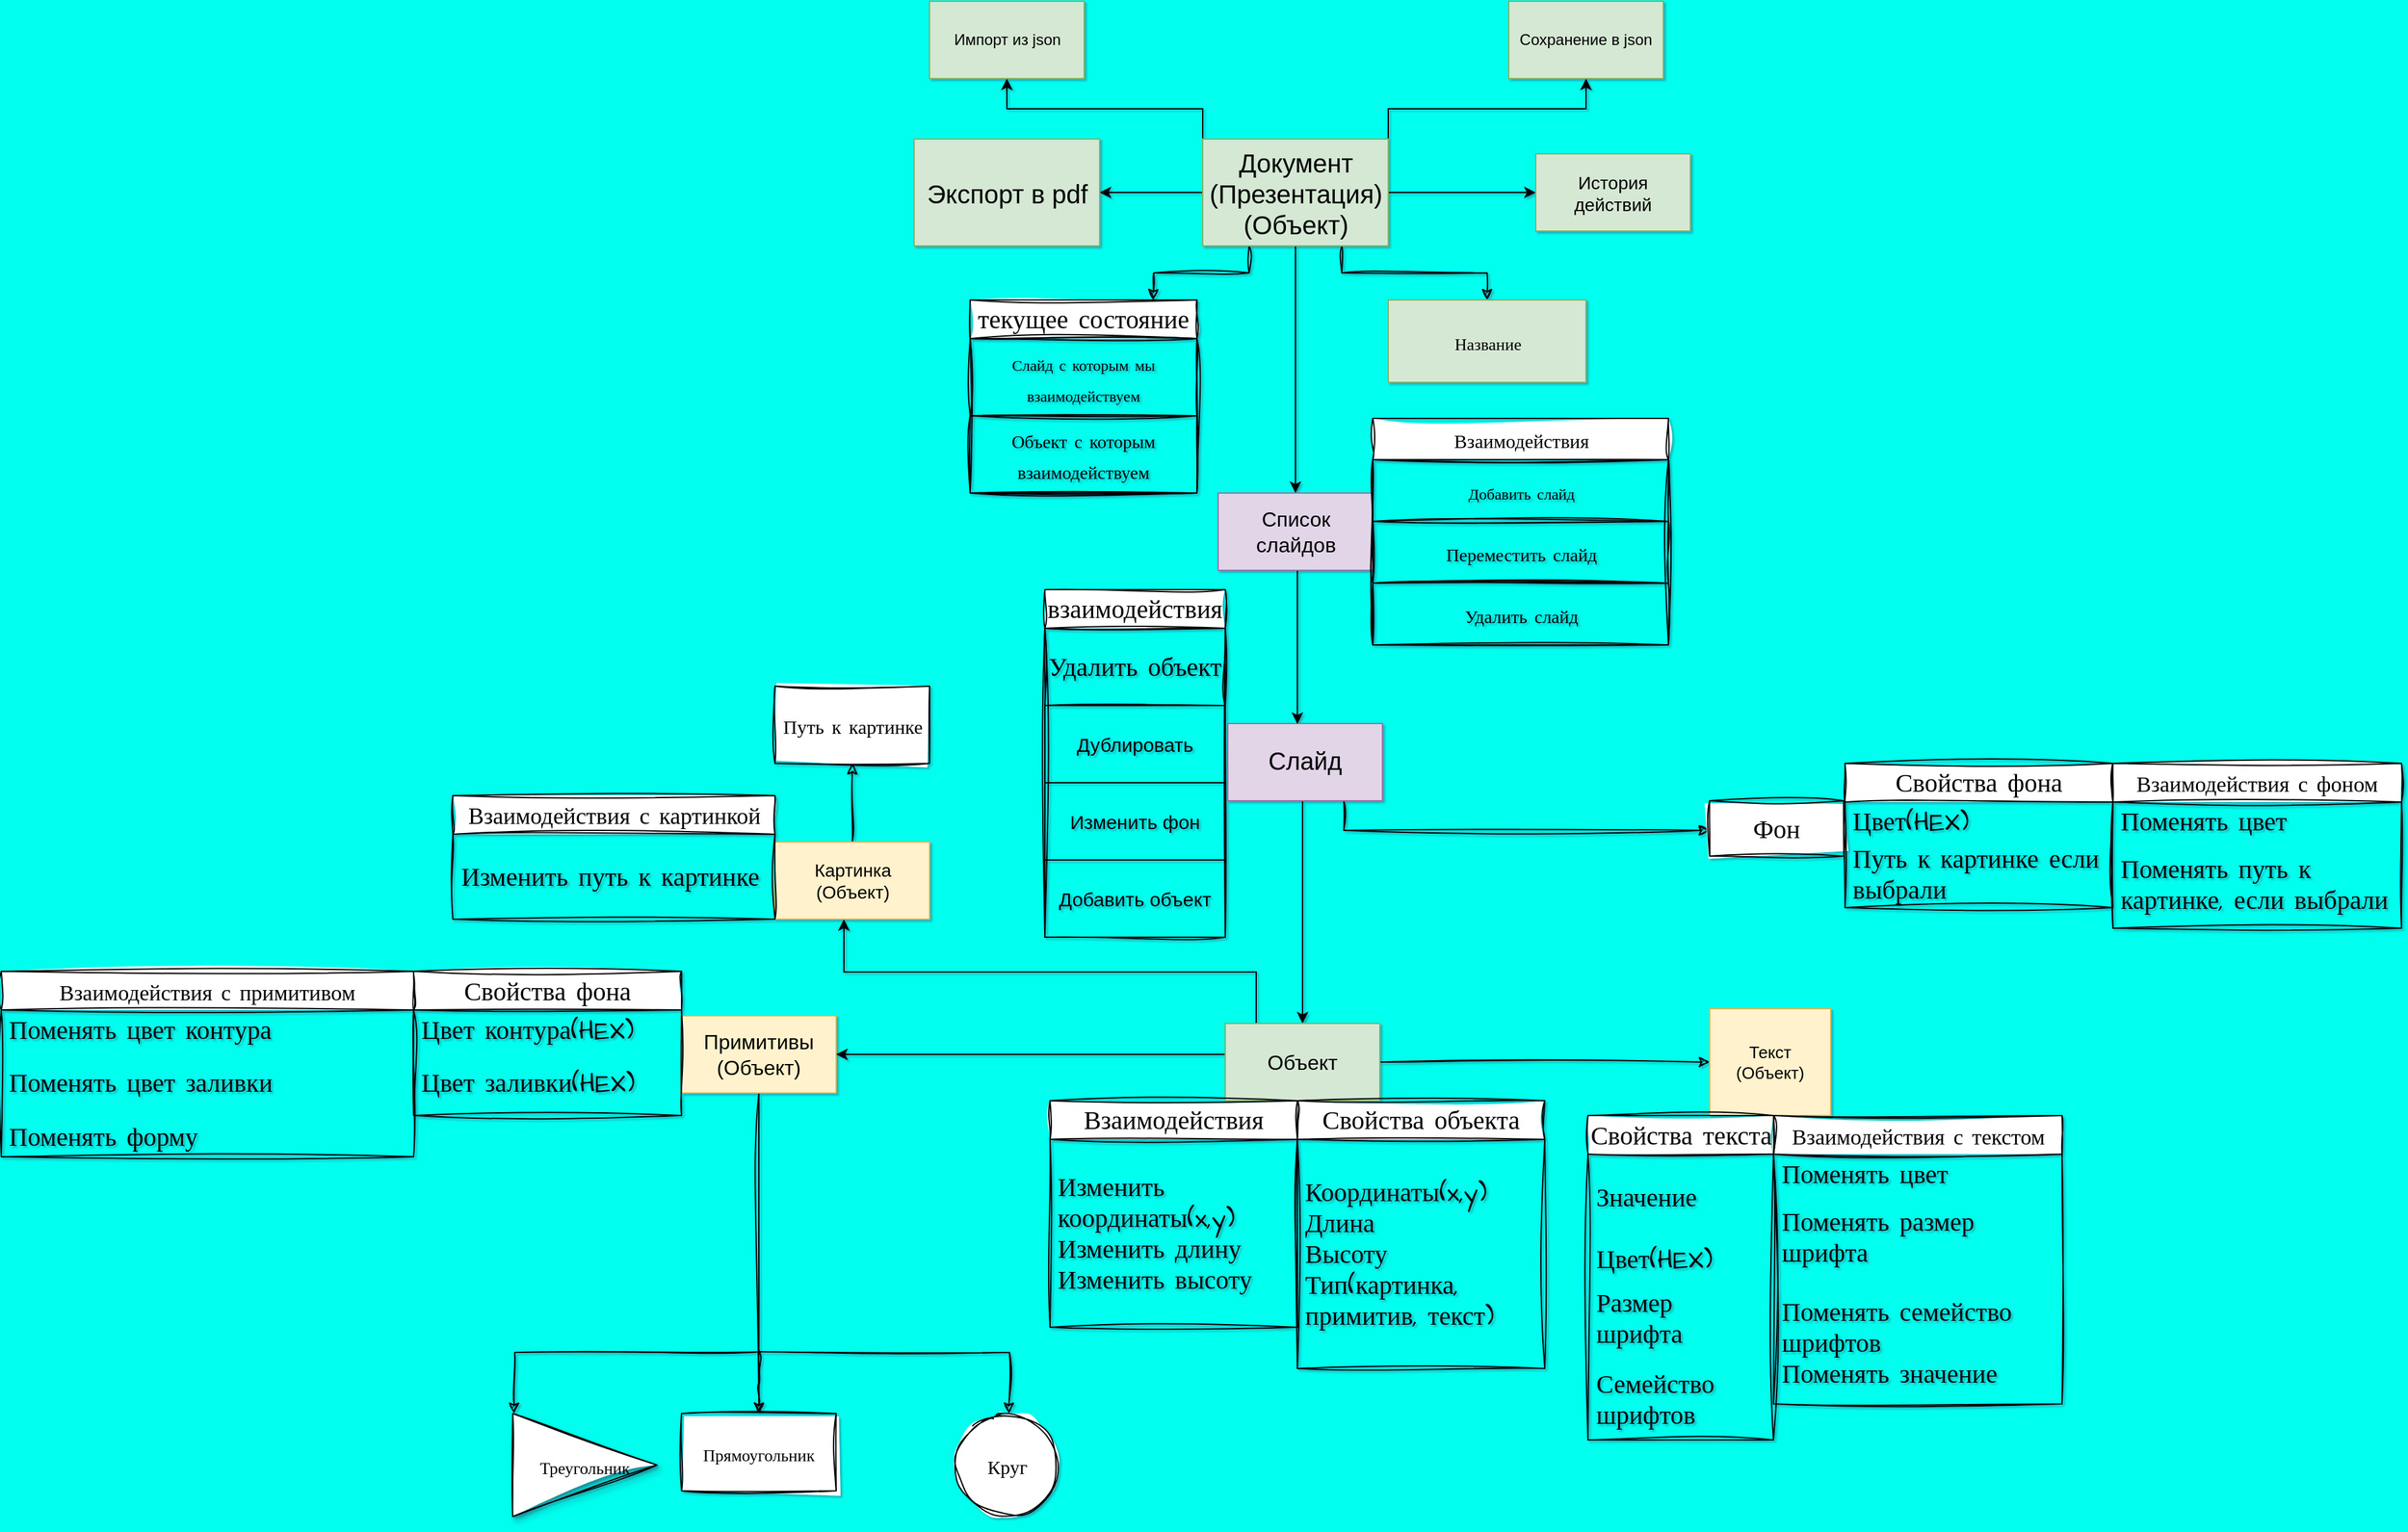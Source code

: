 <mxfile version="21.8.0" type="github">
  <diagram name="Страница — 1" id="iNld8wYBHNFczWK-KUSU">
    <mxGraphModel dx="3375" dy="1921" grid="1" gridSize="16" guides="1" tooltips="1" connect="1" arrows="1" fold="1" page="1" pageScale="1" pageWidth="1169" pageHeight="827" background="#00ffee" math="0" shadow="1">
      <root>
        <mxCell id="0" />
        <mxCell id="1" parent="0" />
        <mxCell id="mk_YrIzJI_6ENqU5XBet-40" style="edgeStyle=orthogonalEdgeStyle;rounded=0;orthogonalLoop=1;jettySize=auto;html=1;exitX=1;exitY=0.5;exitDx=0;exitDy=0;" parent="1" source="mk_YrIzJI_6ENqU5XBet-1" target="mk_YrIzJI_6ENqU5XBet-41" edge="1">
          <mxGeometry relative="1" as="geometry">
            <mxPoint x="278" y="-237" as="targetPoint" />
          </mxGeometry>
        </mxCell>
        <mxCell id="mk_YrIzJI_6ENqU5XBet-114" style="edgeStyle=orthogonalEdgeStyle;rounded=0;orthogonalLoop=1;jettySize=auto;html=1;entryX=0.5;entryY=0;entryDx=0;entryDy=0;" parent="1" source="mk_YrIzJI_6ENqU5XBet-1" target="mk_YrIzJI_6ENqU5XBet-35" edge="1">
          <mxGeometry relative="1" as="geometry" />
        </mxCell>
        <mxCell id="yCtnSM6kdCkITJ4L6hRp-15" value="" style="edgeStyle=orthogonalEdgeStyle;rounded=0;orthogonalLoop=1;jettySize=auto;html=1;" parent="1" source="mk_YrIzJI_6ENqU5XBet-1" target="yCtnSM6kdCkITJ4L6hRp-14" edge="1">
          <mxGeometry relative="1" as="geometry" />
        </mxCell>
        <mxCell id="yCtnSM6kdCkITJ4L6hRp-16" style="edgeStyle=orthogonalEdgeStyle;rounded=0;orthogonalLoop=1;jettySize=auto;html=1;exitX=1;exitY=0;exitDx=0;exitDy=0;" parent="1" source="mk_YrIzJI_6ENqU5XBet-1" target="yCtnSM6kdCkITJ4L6hRp-17" edge="1">
          <mxGeometry relative="1" as="geometry">
            <mxPoint x="384" y="-282" as="targetPoint" />
          </mxGeometry>
        </mxCell>
        <mxCell id="yCtnSM6kdCkITJ4L6hRp-21" style="edgeStyle=orthogonalEdgeStyle;rounded=0;orthogonalLoop=1;jettySize=auto;html=1;exitX=0;exitY=0;exitDx=0;exitDy=0;" parent="1" source="mk_YrIzJI_6ENqU5XBet-1" target="yCtnSM6kdCkITJ4L6hRp-22" edge="1">
          <mxGeometry relative="1" as="geometry">
            <mxPoint x="-64" y="-266" as="targetPoint" />
          </mxGeometry>
        </mxCell>
        <mxCell id="enOVVRFEu1GshkFp2Plu-15" style="edgeStyle=orthogonalEdgeStyle;rounded=0;sketch=1;hachureGap=4;jiggle=2;curveFitting=1;orthogonalLoop=1;jettySize=auto;html=1;exitX=0.75;exitY=1;exitDx=0;exitDy=0;fontFamily=Architects Daughter;fontSource=https%3A%2F%2Ffonts.googleapis.com%2Fcss%3Ffamily%3DArchitects%2BDaughter;fontSize=16;" parent="1" source="mk_YrIzJI_6ENqU5XBet-1" target="enOVVRFEu1GshkFp2Plu-16" edge="1">
          <mxGeometry relative="1" as="geometry">
            <mxPoint x="288" y="-74" as="targetPoint" />
          </mxGeometry>
        </mxCell>
        <mxCell id="enOVVRFEu1GshkFp2Plu-34" style="edgeStyle=orthogonalEdgeStyle;rounded=0;sketch=1;hachureGap=4;jiggle=2;curveFitting=1;orthogonalLoop=1;jettySize=auto;html=1;exitX=0.25;exitY=1;exitDx=0;exitDy=0;fontFamily=Architects Daughter;fontSource=https%3A%2F%2Ffonts.googleapis.com%2Fcss%3Ffamily%3DArchitects%2BDaughter;fontSize=16;" parent="1" source="mk_YrIzJI_6ENqU5XBet-1" edge="1">
          <mxGeometry relative="1" as="geometry">
            <mxPoint x="48" y="-80" as="targetPoint" />
          </mxGeometry>
        </mxCell>
        <mxCell id="mk_YrIzJI_6ENqU5XBet-1" value="&lt;font style=&quot;font-size: 20px;&quot;&gt;Документ&lt;br&gt;(Презентация)&lt;br&gt;(Объект)&lt;br&gt;&lt;/font&gt;" style="rounded=0;whiteSpace=wrap;html=1;fillColor=#d5e8d4;strokeColor=#82b366;" parent="1" vertex="1">
          <mxGeometry x="86.5" y="-205" width="144" height="83" as="geometry" />
        </mxCell>
        <mxCell id="mk_YrIzJI_6ENqU5XBet-55" style="edgeStyle=orthogonalEdgeStyle;rounded=0;orthogonalLoop=1;jettySize=auto;html=1;exitX=0.5;exitY=1;exitDx=0;exitDy=0;" parent="1" source="mk_YrIzJI_6ENqU5XBet-2" target="mk_YrIzJI_6ENqU5XBet-43" edge="1">
          <mxGeometry relative="1" as="geometry">
            <Array as="points">
              <mxPoint x="164" y="309" />
            </Array>
          </mxGeometry>
        </mxCell>
        <mxCell id="enOVVRFEu1GshkFp2Plu-6" style="edgeStyle=orthogonalEdgeStyle;rounded=0;sketch=1;hachureGap=4;jiggle=2;curveFitting=1;orthogonalLoop=1;jettySize=auto;html=1;exitX=0.75;exitY=1;exitDx=0;exitDy=0;entryX=-0.001;entryY=0.534;entryDx=0;entryDy=0;entryPerimeter=0;fontFamily=Architects Daughter;fontSource=https%3A%2F%2Ffonts.googleapis.com%2Fcss%3Ffamily%3DArchitects%2BDaughter;fontSize=16;" parent="1" source="mk_YrIzJI_6ENqU5XBet-2" target="enOVVRFEu1GshkFp2Plu-5" edge="1">
          <mxGeometry relative="1" as="geometry" />
        </mxCell>
        <mxCell id="mk_YrIzJI_6ENqU5XBet-2" value="&lt;font style=&quot;font-size: 19px;&quot;&gt;Слайд&lt;/font&gt;" style="whiteSpace=wrap;html=1;rounded=0;fillColor=#e1d5e7;strokeColor=#9673a6;" parent="1" vertex="1">
          <mxGeometry x="106" y="249" width="120" height="60" as="geometry" />
        </mxCell>
        <mxCell id="mk_YrIzJI_6ENqU5XBet-6" value="&lt;font style=&quot;font-size: 13px;&quot;&gt;Текст&lt;br&gt;(Объект)&lt;br&gt;&lt;/font&gt;" style="whiteSpace=wrap;html=1;rounded=0;fillColor=#fff2cc;strokeColor=#d6b656;" parent="1" vertex="1">
          <mxGeometry x="480" y="470.5" width="93.94" height="83" as="geometry" />
        </mxCell>
        <mxCell id="enOVVRFEu1GshkFp2Plu-96" style="edgeStyle=orthogonalEdgeStyle;rounded=0;sketch=1;hachureGap=4;jiggle=2;curveFitting=1;orthogonalLoop=1;jettySize=auto;html=1;entryX=0.5;entryY=0;entryDx=0;entryDy=0;fontFamily=Architects Daughter;fontSource=https%3A%2F%2Ffonts.googleapis.com%2Fcss%3Ffamily%3DArchitects%2BDaughter;fontSize=16;" parent="1" source="mk_YrIzJI_6ENqU5XBet-22" target="enOVVRFEu1GshkFp2Plu-22" edge="1">
          <mxGeometry relative="1" as="geometry" />
        </mxCell>
        <mxCell id="mk_YrIzJI_6ENqU5XBet-22" value="&lt;font style=&quot;font-size: 16px;&quot;&gt;Примитивы&lt;br&gt;(Объект)&lt;br&gt;&lt;/font&gt;" style="rounded=0;whiteSpace=wrap;html=1;fillColor=#fff2cc;strokeColor=#d6b656;" parent="1" vertex="1">
          <mxGeometry x="-318" y="476" width="120" height="60" as="geometry" />
        </mxCell>
        <mxCell id="mk_YrIzJI_6ENqU5XBet-112" style="edgeStyle=orthogonalEdgeStyle;rounded=0;orthogonalLoop=1;jettySize=auto;html=1;entryX=0.45;entryY=0.006;entryDx=0;entryDy=0;entryPerimeter=0;" parent="1" source="mk_YrIzJI_6ENqU5XBet-35" target="mk_YrIzJI_6ENqU5XBet-2" edge="1">
          <mxGeometry relative="1" as="geometry">
            <Array as="points">
              <mxPoint x="160" y="160" />
              <mxPoint x="160" y="160" />
            </Array>
          </mxGeometry>
        </mxCell>
        <mxCell id="mk_YrIzJI_6ENqU5XBet-35" value="&lt;font style=&quot;&quot;&gt;&lt;font style=&quot;font-size: 16px;&quot;&gt;Список слайдов&lt;/font&gt;&lt;br&gt;&lt;/font&gt;" style="rounded=0;whiteSpace=wrap;html=1;fillColor=#e1d5e7;strokeColor=#9673a6;" parent="1" vertex="1">
          <mxGeometry x="98.5" y="70" width="120" height="60" as="geometry" />
        </mxCell>
        <mxCell id="enOVVRFEu1GshkFp2Plu-23" value="" style="edgeStyle=orthogonalEdgeStyle;rounded=0;sketch=1;hachureGap=4;jiggle=2;curveFitting=1;orthogonalLoop=1;jettySize=auto;html=1;fontFamily=Architects Daughter;fontSource=https%3A%2F%2Ffonts.googleapis.com%2Fcss%3Ffamily%3DArchitects%2BDaughter;fontSize=16;" parent="1" target="enOVVRFEu1GshkFp2Plu-22" edge="1">
          <mxGeometry relative="1" as="geometry">
            <mxPoint x="-258" y="735.5" as="sourcePoint" />
          </mxGeometry>
        </mxCell>
        <mxCell id="enOVVRFEu1GshkFp2Plu-24" style="edgeStyle=orthogonalEdgeStyle;rounded=0;sketch=1;hachureGap=4;jiggle=2;curveFitting=1;orthogonalLoop=1;jettySize=auto;html=1;fontFamily=Architects Daughter;fontSource=https%3A%2F%2Ffonts.googleapis.com%2Fcss%3Ffamily%3DArchitects%2BDaughter;fontSize=16;" parent="1" edge="1">
          <mxGeometry relative="1" as="geometry">
            <mxPoint x="-64" y="785" as="targetPoint" />
            <mxPoint x="-256" y="737" as="sourcePoint" />
          </mxGeometry>
        </mxCell>
        <mxCell id="enOVVRFEu1GshkFp2Plu-27" style="edgeStyle=orthogonalEdgeStyle;rounded=0;sketch=1;hachureGap=4;jiggle=2;curveFitting=1;orthogonalLoop=1;jettySize=auto;html=1;fontFamily=Architects Daughter;fontSource=https%3A%2F%2Ffonts.googleapis.com%2Fcss%3Ffamily%3DArchitects%2BDaughter;fontSize=16;" parent="1" edge="1">
          <mxGeometry relative="1" as="geometry">
            <mxPoint x="-448" y="785" as="targetPoint" />
            <mxPoint x="-256" y="737" as="sourcePoint" />
          </mxGeometry>
        </mxCell>
        <mxCell id="mk_YrIzJI_6ENqU5XBet-41" value="&lt;font style=&quot;font-size: 14px;&quot;&gt;История действий&lt;/font&gt;" style="rounded=0;whiteSpace=wrap;html=1;fillColor=#d5e8d4;strokeColor=#82b366;" parent="1" vertex="1">
          <mxGeometry x="345" y="-193.5" width="120" height="60" as="geometry" />
        </mxCell>
        <mxCell id="mk_YrIzJI_6ENqU5XBet-50" style="edgeStyle=orthogonalEdgeStyle;rounded=0;orthogonalLoop=1;jettySize=auto;html=1;exitX=0;exitY=0;exitDx=0;exitDy=0;" parent="1" source="mk_YrIzJI_6ENqU5XBet-43" target="mk_YrIzJI_6ENqU5XBet-54" edge="1">
          <mxGeometry relative="1" as="geometry">
            <mxPoint x="-16" y="285" as="targetPoint" />
            <Array as="points">
              <mxPoint x="128" y="482" />
              <mxPoint x="128" y="442" />
              <mxPoint x="-192" y="442" />
            </Array>
          </mxGeometry>
        </mxCell>
        <mxCell id="mk_YrIzJI_6ENqU5XBet-52" style="edgeStyle=orthogonalEdgeStyle;rounded=0;orthogonalLoop=1;jettySize=auto;html=1;exitX=0;exitY=0.5;exitDx=0;exitDy=0;" parent="1" source="mk_YrIzJI_6ENqU5XBet-43" target="mk_YrIzJI_6ENqU5XBet-22" edge="1">
          <mxGeometry relative="1" as="geometry">
            <Array as="points">
              <mxPoint x="112" y="512" />
              <mxPoint x="112" y="506" />
            </Array>
          </mxGeometry>
        </mxCell>
        <mxCell id="enOVVRFEu1GshkFp2Plu-4" style="edgeStyle=orthogonalEdgeStyle;rounded=0;sketch=1;hachureGap=4;jiggle=2;curveFitting=1;orthogonalLoop=1;jettySize=auto;html=1;fontFamily=Architects Daughter;fontSource=https%3A%2F%2Ffonts.googleapis.com%2Fcss%3Ffamily%3DArchitects%2BDaughter;fontSize=16;" parent="1" source="mk_YrIzJI_6ENqU5XBet-43" target="mk_YrIzJI_6ENqU5XBet-6" edge="1">
          <mxGeometry relative="1" as="geometry" />
        </mxCell>
        <mxCell id="mk_YrIzJI_6ENqU5XBet-43" value="&lt;font style=&quot;font-size: 16px;&quot;&gt;Объект&lt;/font&gt;" style="rounded=0;whiteSpace=wrap;html=1;fillColor=#d5e8d4;strokeColor=#82b366;" parent="1" vertex="1">
          <mxGeometry x="104.005" y="482" width="120" height="60" as="geometry" />
        </mxCell>
        <mxCell id="enOVVRFEu1GshkFp2Plu-55" style="edgeStyle=orthogonalEdgeStyle;rounded=0;sketch=1;hachureGap=4;jiggle=2;curveFitting=1;orthogonalLoop=1;jettySize=auto;html=1;entryX=0.5;entryY=1;entryDx=0;entryDy=0;fontFamily=Architects Daughter;fontSource=https%3A%2F%2Ffonts.googleapis.com%2Fcss%3Ffamily%3DArchitects%2BDaughter;fontSize=16;" parent="1" source="mk_YrIzJI_6ENqU5XBet-54" target="enOVVRFEu1GshkFp2Plu-40" edge="1">
          <mxGeometry relative="1" as="geometry" />
        </mxCell>
        <mxCell id="mk_YrIzJI_6ENqU5XBet-54" value="&lt;font style=&quot;font-size: 14px;&quot;&gt;Картинка&lt;br&gt;(Объект)&lt;br&gt;&lt;/font&gt;" style="rounded=0;whiteSpace=wrap;html=1;fillColor=#fff2cc;strokeColor=#d6b656;" parent="1" vertex="1">
          <mxGeometry x="-245.5" y="341" width="120" height="60" as="geometry" />
        </mxCell>
        <mxCell id="yCtnSM6kdCkITJ4L6hRp-14" value="&lt;font style=&quot;font-size: 20px;&quot;&gt;Экспорт в pdf&lt;br&gt;&lt;/font&gt;" style="rounded=0;whiteSpace=wrap;html=1;fillColor=#d5e8d4;strokeColor=#82b366;" parent="1" vertex="1">
          <mxGeometry x="-137.5" y="-205" width="144" height="83" as="geometry" />
        </mxCell>
        <mxCell id="yCtnSM6kdCkITJ4L6hRp-17" value="Сохранение в json" style="rounded=0;whiteSpace=wrap;html=1;fillColor=#d5e8d4;strokeColor=#82b366;" parent="1" vertex="1">
          <mxGeometry x="324" y="-312" width="120" height="60" as="geometry" />
        </mxCell>
        <mxCell id="yCtnSM6kdCkITJ4L6hRp-22" value="Импорт из json" style="rounded=0;whiteSpace=wrap;html=1;fillColor=#d5e8d4;strokeColor=#82b366;" parent="1" vertex="1">
          <mxGeometry x="-125.5" y="-312" width="120" height="60" as="geometry" />
        </mxCell>
        <mxCell id="enOVVRFEu1GshkFp2Plu-5" value="Фон" style="rounded=0;whiteSpace=wrap;html=1;sketch=1;hachureGap=4;jiggle=2;curveFitting=1;fontFamily=Architects Daughter;fontSource=https%3A%2F%2Ffonts.googleapis.com%2Fcss%3Ffamily%3DArchitects%2BDaughter;fontSize=20;" parent="1" vertex="1">
          <mxGeometry x="480" y="309" width="104" height="43" as="geometry" />
        </mxCell>
        <mxCell id="enOVVRFEu1GshkFp2Plu-16" value="&lt;font style=&quot;font-size: 13px;&quot;&gt;Название&lt;/font&gt;" style="rounded=0;whiteSpace=wrap;html=1;hachureGap=4;fontFamily=Architects Daughter;fontSource=https%3A%2F%2Ffonts.googleapis.com%2Fcss%3Ffamily%3DArchitects%2BDaughter;fontSize=20;fillColor=#d5e8d4;strokeColor=#82b366;" parent="1" vertex="1">
          <mxGeometry x="230.5" y="-80" width="153.5" height="64" as="geometry" />
        </mxCell>
        <mxCell id="enOVVRFEu1GshkFp2Plu-22" value="&lt;font style=&quot;font-size: 13px;&quot;&gt;Прямоугольник&lt;/font&gt;" style="rounded=0;whiteSpace=wrap;html=1;sketch=1;hachureGap=4;jiggle=2;curveFitting=1;fontFamily=Architects Daughter;fontSource=https%3A%2F%2Ffonts.googleapis.com%2Fcss%3Ffamily%3DArchitects%2BDaughter;fontSize=20;" parent="1" vertex="1">
          <mxGeometry x="-318" y="785" width="120" height="60" as="geometry" />
        </mxCell>
        <mxCell id="enOVVRFEu1GshkFp2Plu-26" value="&lt;font style=&quot;font-size: 15px;&quot;&gt;Круг&lt;/font&gt;" style="ellipse;whiteSpace=wrap;html=1;aspect=fixed;sketch=1;hachureGap=4;jiggle=2;curveFitting=1;fontFamily=Architects Daughter;fontSource=https%3A%2F%2Ffonts.googleapis.com%2Fcss%3Ffamily%3DArchitects%2BDaughter;fontSize=20;" parent="1" vertex="1">
          <mxGeometry x="-105.5" y="785" width="80" height="80" as="geometry" />
        </mxCell>
        <mxCell id="enOVVRFEu1GshkFp2Plu-29" value="&lt;font style=&quot;font-size: 13px;&quot;&gt;Треугольник&lt;/font&gt;" style="triangle;whiteSpace=wrap;html=1;hachureGap=4;fontFamily=Architects Daughter;fontSource=https%3A%2F%2Ffonts.googleapis.com%2Fcss%3Ffamily%3DArchitects%2BDaughter;fontSize=20;rounded=0;shadow=1;sketch=1;curveFitting=1;jiggle=2;fillStyle=auto;labelBackgroundColor=none;" parent="1" vertex="1">
          <mxGeometry x="-449" y="785" width="112" height="80" as="geometry" />
        </mxCell>
        <mxCell id="enOVVRFEu1GshkFp2Plu-40" value="&lt;font style=&quot;font-size: 15px;&quot;&gt;Путь к картинке&lt;/font&gt;" style="rounded=0;whiteSpace=wrap;html=1;sketch=1;hachureGap=4;jiggle=2;curveFitting=1;fontFamily=Architects Daughter;fontSource=https%3A%2F%2Ffonts.googleapis.com%2Fcss%3Ffamily%3DArchitects%2BDaughter;fontSize=20;" parent="1" vertex="1">
          <mxGeometry x="-245.5" y="220" width="120" height="60" as="geometry" />
        </mxCell>
        <mxCell id="enOVVRFEu1GshkFp2Plu-53" value="Свойства объекта" style="swimlane;fontStyle=0;childLayout=stackLayout;horizontal=1;startSize=30;horizontalStack=0;resizeParent=1;resizeParentMax=0;resizeLast=0;collapsible=1;marginBottom=0;whiteSpace=wrap;html=1;sketch=1;hachureGap=4;jiggle=2;curveFitting=1;fontFamily=Architects Daughter;fontSource=https%3A%2F%2Ffonts.googleapis.com%2Fcss%3Ffamily%3DArchitects%2BDaughter;fontSize=20;" parent="1" vertex="1">
          <mxGeometry x="160" y="542" width="192" height="208" as="geometry" />
        </mxCell>
        <mxCell id="enOVVRFEu1GshkFp2Plu-54" value="Координаты(x,y)&lt;br&gt;Длина &lt;br&gt;Высоту&lt;br&gt;Тип(картинка, примитив, текст)" style="text;strokeColor=none;fillColor=none;align=left;verticalAlign=middle;spacingLeft=4;spacingRight=4;overflow=hidden;points=[[0,0.5],[1,0.5]];portConstraint=eastwest;rotatable=0;whiteSpace=wrap;html=1;fontSize=20;fontFamily=Architects Daughter;" parent="enOVVRFEu1GshkFp2Plu-53" vertex="1">
          <mxGeometry y="30" width="192" height="178" as="geometry" />
        </mxCell>
        <mxCell id="enOVVRFEu1GshkFp2Plu-63" value="текущее состояние" style="swimlane;fontStyle=0;childLayout=stackLayout;horizontal=1;startSize=30;horizontalStack=0;resizeParent=1;resizeParentMax=0;resizeLast=0;collapsible=1;marginBottom=0;whiteSpace=wrap;html=1;sketch=1;hachureGap=4;jiggle=2;curveFitting=1;fontFamily=Architects Daughter;fontSource=https%3A%2F%2Ffonts.googleapis.com%2Fcss%3Ffamily%3DArchitects%2BDaughter;fontSize=20;" parent="1" vertex="1">
          <mxGeometry x="-94" y="-80" width="176" height="150" as="geometry" />
        </mxCell>
        <mxCell id="enOVVRFEu1GshkFp2Plu-35" value="&lt;font style=&quot;font-size: 12px;&quot;&gt;Слайд с которым мы взаимодействуем&lt;/font&gt;" style="rounded=0;whiteSpace=wrap;html=1;sketch=1;hachureGap=4;jiggle=2;curveFitting=1;fontFamily=Architects Daughter;fontSource=https%3A%2F%2Ffonts.googleapis.com%2Fcss%3Ffamily%3DArchitects%2BDaughter;fontSize=20;fillColor=none;" parent="enOVVRFEu1GshkFp2Plu-63" vertex="1">
          <mxGeometry y="30" width="176" height="60" as="geometry" />
        </mxCell>
        <mxCell id="enOVVRFEu1GshkFp2Plu-61" value="&lt;font style=&quot;font-size: 14px;&quot;&gt;Объект с которым взаимодействуем&lt;/font&gt;" style="rounded=0;whiteSpace=wrap;html=1;sketch=1;hachureGap=4;jiggle=2;curveFitting=1;fontFamily=Architects Daughter;fontSource=https%3A%2F%2Ffonts.googleapis.com%2Fcss%3Ffamily%3DArchitects%2BDaughter;fontSize=20;fillColor=none;" parent="enOVVRFEu1GshkFp2Plu-63" vertex="1">
          <mxGeometry y="90" width="176" height="60" as="geometry" />
        </mxCell>
        <mxCell id="enOVVRFEu1GshkFp2Plu-69" value="&lt;font style=&quot;font-size: 15px;&quot;&gt;Взаимодействия&lt;/font&gt;" style="swimlane;fontStyle=0;childLayout=stackLayout;horizontal=1;startSize=32;horizontalStack=0;resizeParent=1;resizeParentMax=0;resizeLast=0;collapsible=1;marginBottom=0;whiteSpace=wrap;html=1;sketch=1;hachureGap=4;jiggle=2;curveFitting=1;fontFamily=Architects Daughter;fontSource=https%3A%2F%2Ffonts.googleapis.com%2Fcss%3Ffamily%3DArchitects%2BDaughter;fontSize=20;" parent="1" vertex="1">
          <mxGeometry x="218.5" y="12" width="229.5" height="176" as="geometry" />
        </mxCell>
        <mxCell id="enOVVRFEu1GshkFp2Plu-70" value="&lt;span style=&quot;font-size: 12px;&quot;&gt;Добавить слайд&lt;/span&gt;" style="rounded=0;whiteSpace=wrap;html=1;sketch=1;hachureGap=4;jiggle=2;curveFitting=1;fontFamily=Architects Daughter;fontSource=https%3A%2F%2Ffonts.googleapis.com%2Fcss%3Ffamily%3DArchitects%2BDaughter;fontSize=20;fillColor=none;" parent="enOVVRFEu1GshkFp2Plu-69" vertex="1">
          <mxGeometry y="32" width="229.5" height="48" as="geometry" />
        </mxCell>
        <mxCell id="enOVVRFEu1GshkFp2Plu-71" value="&lt;font style=&quot;font-size: 14px;&quot;&gt;Переместить слайд&lt;br&gt;&lt;/font&gt;" style="rounded=0;whiteSpace=wrap;html=1;sketch=1;hachureGap=4;jiggle=2;curveFitting=1;fontFamily=Architects Daughter;fontSource=https%3A%2F%2Ffonts.googleapis.com%2Fcss%3Ffamily%3DArchitects%2BDaughter;fontSize=20;fillColor=none;" parent="enOVVRFEu1GshkFp2Plu-69" vertex="1">
          <mxGeometry y="80" width="229.5" height="48" as="geometry" />
        </mxCell>
        <mxCell id="enOVVRFEu1GshkFp2Plu-72" value="&lt;font style=&quot;font-size: 14px;&quot;&gt;Удалить слайд&lt;br&gt;&lt;/font&gt;" style="rounded=0;whiteSpace=wrap;html=1;sketch=1;hachureGap=4;jiggle=2;curveFitting=1;fontFamily=Architects Daughter;fontSource=https%3A%2F%2Ffonts.googleapis.com%2Fcss%3Ffamily%3DArchitects%2BDaughter;fontSize=20;fillColor=none;" parent="enOVVRFEu1GshkFp2Plu-69" vertex="1">
          <mxGeometry y="128" width="229.5" height="48" as="geometry" />
        </mxCell>
        <mxCell id="enOVVRFEu1GshkFp2Plu-73" value="&lt;font style=&quot;font-size: 17px;&quot;&gt;Взаимодействия с текстом&lt;/font&gt;" style="swimlane;fontStyle=0;childLayout=stackLayout;horizontal=1;startSize=30;horizontalStack=0;resizeParent=1;resizeParentMax=0;resizeLast=0;collapsible=1;marginBottom=0;whiteSpace=wrap;html=1;sketch=1;hachureGap=4;jiggle=2;curveFitting=1;fontFamily=Architects Daughter;fontSource=https%3A%2F%2Ffonts.googleapis.com%2Fcss%3Ffamily%3DArchitects%2BDaughter;fontSize=20;" parent="1" vertex="1">
          <mxGeometry x="529.5" y="553.5" width="224" height="224" as="geometry" />
        </mxCell>
        <mxCell id="enOVVRFEu1GshkFp2Plu-74" value="Поменять цвет" style="text;strokeColor=none;fillColor=none;align=left;verticalAlign=middle;spacingLeft=4;spacingRight=4;overflow=hidden;points=[[0,0.5],[1,0.5]];portConstraint=eastwest;rotatable=0;whiteSpace=wrap;html=1;fontSize=20;fontFamily=Architects Daughter;" parent="enOVVRFEu1GshkFp2Plu-73" vertex="1">
          <mxGeometry y="30" width="224" height="30" as="geometry" />
        </mxCell>
        <mxCell id="enOVVRFEu1GshkFp2Plu-75" value="Поменять размер шрифта" style="text;strokeColor=none;fillColor=none;align=left;verticalAlign=middle;spacingLeft=4;spacingRight=4;overflow=hidden;points=[[0,0.5],[1,0.5]];portConstraint=eastwest;rotatable=0;whiteSpace=wrap;html=1;fontSize=20;fontFamily=Architects Daughter;" parent="enOVVRFEu1GshkFp2Plu-73" vertex="1">
          <mxGeometry y="60" width="224" height="68" as="geometry" />
        </mxCell>
        <mxCell id="enOVVRFEu1GshkFp2Plu-76" value="Поменять семейство шрифтов&lt;br&gt;Поменять значение" style="text;strokeColor=none;fillColor=none;align=left;verticalAlign=middle;spacingLeft=4;spacingRight=4;overflow=hidden;points=[[0,0.5],[1,0.5]];portConstraint=eastwest;rotatable=0;whiteSpace=wrap;html=1;fontSize=20;fontFamily=Architects Daughter;" parent="enOVVRFEu1GshkFp2Plu-73" vertex="1">
          <mxGeometry y="128" width="224" height="96" as="geometry" />
        </mxCell>
        <mxCell id="enOVVRFEu1GshkFp2Plu-77" value="Свойства текста" style="swimlane;fontStyle=0;childLayout=stackLayout;horizontal=1;startSize=30;horizontalStack=0;resizeParent=1;resizeParentMax=0;resizeLast=0;collapsible=1;marginBottom=0;whiteSpace=wrap;html=1;sketch=1;hachureGap=4;jiggle=2;curveFitting=1;fontFamily=Architects Daughter;fontSource=https%3A%2F%2Ffonts.googleapis.com%2Fcss%3Ffamily%3DArchitects%2BDaughter;fontSize=20;" parent="1" vertex="1">
          <mxGeometry x="385.5" y="553.5" width="144" height="252" as="geometry" />
        </mxCell>
        <mxCell id="enOVVRFEu1GshkFp2Plu-80" value="Значение" style="text;strokeColor=none;fillColor=none;align=left;verticalAlign=middle;spacingLeft=4;spacingRight=4;overflow=hidden;points=[[0,0.5],[1,0.5]];portConstraint=eastwest;rotatable=0;whiteSpace=wrap;html=1;fontSize=20;fontFamily=Architects Daughter;" parent="enOVVRFEu1GshkFp2Plu-77" vertex="1">
          <mxGeometry y="30" width="144" height="66" as="geometry" />
        </mxCell>
        <mxCell id="enOVVRFEu1GshkFp2Plu-78" value="Цвет(HEX)" style="text;strokeColor=none;fillColor=none;align=left;verticalAlign=middle;spacingLeft=4;spacingRight=4;overflow=hidden;points=[[0,0.5],[1,0.5]];portConstraint=eastwest;rotatable=0;whiteSpace=wrap;html=1;fontSize=20;fontFamily=Architects Daughter;" parent="enOVVRFEu1GshkFp2Plu-77" vertex="1">
          <mxGeometry y="96" width="144" height="30" as="geometry" />
        </mxCell>
        <mxCell id="enOVVRFEu1GshkFp2Plu-79" value="Размер шрифта" style="text;strokeColor=none;fillColor=none;align=left;verticalAlign=middle;spacingLeft=4;spacingRight=4;overflow=hidden;points=[[0,0.5],[1,0.5]];portConstraint=eastwest;rotatable=0;whiteSpace=wrap;html=1;fontSize=20;fontFamily=Architects Daughter;" parent="enOVVRFEu1GshkFp2Plu-77" vertex="1">
          <mxGeometry y="126" width="144" height="62" as="geometry" />
        </mxCell>
        <mxCell id="yJ3b80GRjbrO27rnjDYc-11" value="Семейство шрифтов&lt;br&gt;" style="text;strokeColor=none;fillColor=none;align=left;verticalAlign=middle;spacingLeft=4;spacingRight=4;overflow=hidden;points=[[0,0.5],[1,0.5]];portConstraint=eastwest;rotatable=0;whiteSpace=wrap;html=1;fontSize=20;fontFamily=Architects Daughter;" parent="enOVVRFEu1GshkFp2Plu-77" vertex="1">
          <mxGeometry y="188" width="144" height="64" as="geometry" />
        </mxCell>
        <mxCell id="enOVVRFEu1GshkFp2Plu-81" value="Свойства фона" style="swimlane;fontStyle=0;childLayout=stackLayout;horizontal=1;startSize=30;horizontalStack=0;resizeParent=1;resizeParentMax=0;resizeLast=0;collapsible=1;marginBottom=0;whiteSpace=wrap;html=1;sketch=1;hachureGap=4;jiggle=2;curveFitting=1;fontFamily=Architects Daughter;fontSource=https%3A%2F%2Ffonts.googleapis.com%2Fcss%3Ffamily%3DArchitects%2BDaughter;fontSize=20;" parent="1" vertex="1">
          <mxGeometry x="585" y="280" width="208" height="112" as="geometry" />
        </mxCell>
        <mxCell id="enOVVRFEu1GshkFp2Plu-82" value="Цвет(HEX)" style="text;strokeColor=none;fillColor=none;align=left;verticalAlign=middle;spacingLeft=4;spacingRight=4;overflow=hidden;points=[[0,0.5],[1,0.5]];portConstraint=eastwest;rotatable=0;whiteSpace=wrap;html=1;fontSize=20;fontFamily=Architects Daughter;" parent="enOVVRFEu1GshkFp2Plu-81" vertex="1">
          <mxGeometry y="30" width="208" height="30" as="geometry" />
        </mxCell>
        <mxCell id="enOVVRFEu1GshkFp2Plu-83" value="Путь к картинке если выбрали" style="text;strokeColor=none;fillColor=none;align=left;verticalAlign=middle;spacingLeft=4;spacingRight=4;overflow=hidden;points=[[0,0.5],[1,0.5]];portConstraint=eastwest;rotatable=0;whiteSpace=wrap;html=1;fontSize=20;fontFamily=Architects Daughter;" parent="enOVVRFEu1GshkFp2Plu-81" vertex="1">
          <mxGeometry y="60" width="208" height="52" as="geometry" />
        </mxCell>
        <mxCell id="enOVVRFEu1GshkFp2Plu-85" value="&lt;font style=&quot;font-size: 17px;&quot;&gt;Взаимодействия с фоном&lt;/font&gt;" style="swimlane;fontStyle=0;childLayout=stackLayout;horizontal=1;startSize=30;horizontalStack=0;resizeParent=1;resizeParentMax=0;resizeLast=0;collapsible=1;marginBottom=0;whiteSpace=wrap;html=1;sketch=1;hachureGap=4;jiggle=2;curveFitting=1;fontFamily=Architects Daughter;fontSource=https%3A%2F%2Ffonts.googleapis.com%2Fcss%3Ffamily%3DArchitects%2BDaughter;fontSize=20;" parent="1" vertex="1">
          <mxGeometry x="793" y="280" width="224" height="128" as="geometry" />
        </mxCell>
        <mxCell id="enOVVRFEu1GshkFp2Plu-86" value="Поменять цвет" style="text;strokeColor=none;fillColor=none;align=left;verticalAlign=middle;spacingLeft=4;spacingRight=4;overflow=hidden;points=[[0,0.5],[1,0.5]];portConstraint=eastwest;rotatable=0;whiteSpace=wrap;html=1;fontSize=20;fontFamily=Architects Daughter;" parent="enOVVRFEu1GshkFp2Plu-85" vertex="1">
          <mxGeometry y="30" width="224" height="30" as="geometry" />
        </mxCell>
        <mxCell id="enOVVRFEu1GshkFp2Plu-87" value="Поменять путь к картинке, если выбрали" style="text;strokeColor=none;fillColor=none;align=left;verticalAlign=middle;spacingLeft=4;spacingRight=4;overflow=hidden;points=[[0,0.5],[1,0.5]];portConstraint=eastwest;rotatable=0;whiteSpace=wrap;html=1;fontSize=20;fontFamily=Architects Daughter;" parent="enOVVRFEu1GshkFp2Plu-85" vertex="1">
          <mxGeometry y="60" width="224" height="68" as="geometry" />
        </mxCell>
        <mxCell id="enOVVRFEu1GshkFp2Plu-89" value="&lt;font style=&quot;font-size: 17px;&quot;&gt;Взаимодействия с примитивом&lt;/font&gt;" style="swimlane;fontStyle=0;childLayout=stackLayout;horizontal=1;startSize=30;horizontalStack=0;resizeParent=1;resizeParentMax=0;resizeLast=0;collapsible=1;marginBottom=0;whiteSpace=wrap;html=1;sketch=1;hachureGap=4;jiggle=2;curveFitting=1;fontFamily=Architects Daughter;fontSource=https%3A%2F%2Ffonts.googleapis.com%2Fcss%3Ffamily%3DArchitects%2BDaughter;fontSize=20;" parent="1" vertex="1">
          <mxGeometry x="-846" y="441.5" width="320" height="144" as="geometry" />
        </mxCell>
        <mxCell id="enOVVRFEu1GshkFp2Plu-90" value="Поменять цвет контура" style="text;strokeColor=none;fillColor=none;align=left;verticalAlign=middle;spacingLeft=4;spacingRight=4;overflow=hidden;points=[[0,0.5],[1,0.5]];portConstraint=eastwest;rotatable=0;whiteSpace=wrap;html=1;fontSize=20;fontFamily=Architects Daughter;" parent="enOVVRFEu1GshkFp2Plu-89" vertex="1">
          <mxGeometry y="30" width="320" height="30" as="geometry" />
        </mxCell>
        <mxCell id="enOVVRFEu1GshkFp2Plu-91" value="Поменять цвет заливки" style="text;strokeColor=none;fillColor=none;align=left;verticalAlign=middle;spacingLeft=4;spacingRight=4;overflow=hidden;points=[[0,0.5],[1,0.5]];portConstraint=eastwest;rotatable=0;whiteSpace=wrap;html=1;fontSize=20;fontFamily=Architects Daughter;" parent="enOVVRFEu1GshkFp2Plu-89" vertex="1">
          <mxGeometry y="60" width="320" height="52" as="geometry" />
        </mxCell>
        <mxCell id="enOVVRFEu1GshkFp2Plu-92" value="Поменять форму" style="text;strokeColor=none;fillColor=none;align=left;verticalAlign=middle;spacingLeft=4;spacingRight=4;overflow=hidden;points=[[0,0.5],[1,0.5]];portConstraint=eastwest;rotatable=0;whiteSpace=wrap;html=1;fontSize=20;fontFamily=Architects Daughter;" parent="enOVVRFEu1GshkFp2Plu-89" vertex="1">
          <mxGeometry y="112" width="320" height="32" as="geometry" />
        </mxCell>
        <mxCell id="enOVVRFEu1GshkFp2Plu-93" value="Свойства фона" style="swimlane;fontStyle=0;childLayout=stackLayout;horizontal=1;startSize=30;horizontalStack=0;resizeParent=1;resizeParentMax=0;resizeLast=0;collapsible=1;marginBottom=0;whiteSpace=wrap;html=1;sketch=1;hachureGap=4;jiggle=2;curveFitting=1;fontFamily=Architects Daughter;fontSource=https%3A%2F%2Ffonts.googleapis.com%2Fcss%3Ffamily%3DArchitects%2BDaughter;fontSize=20;" parent="1" vertex="1">
          <mxGeometry x="-526" y="441.5" width="208" height="112" as="geometry" />
        </mxCell>
        <mxCell id="enOVVRFEu1GshkFp2Plu-94" value="Цвет контура(HEX)" style="text;strokeColor=none;fillColor=none;align=left;verticalAlign=middle;spacingLeft=4;spacingRight=4;overflow=hidden;points=[[0,0.5],[1,0.5]];portConstraint=eastwest;rotatable=0;whiteSpace=wrap;html=1;fontSize=20;fontFamily=Architects Daughter;" parent="enOVVRFEu1GshkFp2Plu-93" vertex="1">
          <mxGeometry y="30" width="208" height="30" as="geometry" />
        </mxCell>
        <mxCell id="enOVVRFEu1GshkFp2Plu-95" value="Цвет заливки(HEX)" style="text;strokeColor=none;fillColor=none;align=left;verticalAlign=middle;spacingLeft=4;spacingRight=4;overflow=hidden;points=[[0,0.5],[1,0.5]];portConstraint=eastwest;rotatable=0;whiteSpace=wrap;html=1;fontSize=20;fontFamily=Architects Daughter;" parent="enOVVRFEu1GshkFp2Plu-93" vertex="1">
          <mxGeometry y="60" width="208" height="52" as="geometry" />
        </mxCell>
        <mxCell id="enOVVRFEu1GshkFp2Plu-97" value="&lt;font style=&quot;font-size: 18px;&quot;&gt;Взаимодействия с картинкой&lt;/font&gt;" style="swimlane;fontStyle=0;childLayout=stackLayout;horizontal=1;startSize=30;horizontalStack=0;resizeParent=1;resizeParentMax=0;resizeLast=0;collapsible=1;marginBottom=0;whiteSpace=wrap;html=1;sketch=1;hachureGap=4;jiggle=2;curveFitting=1;fontFamily=Architects Daughter;fontSource=https%3A%2F%2Ffonts.googleapis.com%2Fcss%3Ffamily%3DArchitects%2BDaughter;fontSize=20;" parent="1" vertex="1">
          <mxGeometry x="-495.5" y="305" width="250" height="96" as="geometry" />
        </mxCell>
        <mxCell id="enOVVRFEu1GshkFp2Plu-98" value="Изменить путь к картинке" style="text;strokeColor=none;fillColor=none;align=left;verticalAlign=middle;spacingLeft=4;spacingRight=4;overflow=hidden;points=[[0,0.5],[1,0.5]];portConstraint=eastwest;rotatable=0;whiteSpace=wrap;html=1;fontSize=20;fontFamily=Architects Daughter;labelBackgroundColor=none;" parent="enOVVRFEu1GshkFp2Plu-97" vertex="1">
          <mxGeometry y="30" width="250" height="66" as="geometry" />
        </mxCell>
        <mxCell id="enOVVRFEu1GshkFp2Plu-105" value="Взаимодействия" style="swimlane;fontStyle=0;childLayout=stackLayout;horizontal=1;startSize=30;horizontalStack=0;resizeParent=1;resizeParentMax=0;resizeLast=0;collapsible=1;marginBottom=0;whiteSpace=wrap;html=1;sketch=1;hachureGap=4;jiggle=2;curveFitting=1;fontFamily=Architects Daughter;fontSource=https%3A%2F%2Ffonts.googleapis.com%2Fcss%3Ffamily%3DArchitects%2BDaughter;fontSize=20;" parent="1" vertex="1">
          <mxGeometry x="-32" y="542" width="192" height="176" as="geometry" />
        </mxCell>
        <mxCell id="enOVVRFEu1GshkFp2Plu-106" value="Изменить координаты(x,y)&lt;br&gt;Изменить длину&lt;br&gt;Изменить высоту" style="text;strokeColor=none;fillColor=none;align=left;verticalAlign=middle;spacingLeft=4;spacingRight=4;overflow=hidden;points=[[0,0.5],[1,0.5]];portConstraint=eastwest;rotatable=0;whiteSpace=wrap;html=1;fontSize=20;fontFamily=Architects Daughter;" parent="enOVVRFEu1GshkFp2Plu-105" vertex="1">
          <mxGeometry y="30" width="192" height="146" as="geometry" />
        </mxCell>
        <mxCell id="enOVVRFEu1GshkFp2Plu-111" value="взаимодействия" style="swimlane;fontStyle=0;childLayout=stackLayout;horizontal=1;startSize=30;horizontalStack=0;resizeParent=1;resizeParentMax=0;resizeLast=0;collapsible=1;marginBottom=0;whiteSpace=wrap;html=1;sketch=1;hachureGap=4;jiggle=2;curveFitting=1;fontFamily=Architects Daughter;fontSource=https%3A%2F%2Ffonts.googleapis.com%2Fcss%3Ffamily%3DArchitects%2BDaughter;fontSize=20;" parent="1" vertex="1">
          <mxGeometry x="-36" y="145" width="140" height="270" as="geometry" />
        </mxCell>
        <mxCell id="enOVVRFEu1GshkFp2Plu-110" value="Удалить объект" style="rounded=0;whiteSpace=wrap;html=1;sketch=1;hachureGap=4;jiggle=2;curveFitting=1;fontFamily=Architects Daughter;fontSource=https%3A%2F%2Ffonts.googleapis.com%2Fcss%3Ffamily%3DArchitects%2BDaughter;fontSize=20;fillColor=none;" parent="enOVVRFEu1GshkFp2Plu-111" vertex="1">
          <mxGeometry y="30" width="140" height="60" as="geometry" />
        </mxCell>
        <mxCell id="mk_YrIzJI_6ENqU5XBet-108" value="&lt;font style=&quot;font-size: 15px;&quot;&gt;Дублировать&lt;/font&gt;" style="whiteSpace=wrap;html=1;rounded=0;fontSize=15;labelBackgroundColor=none;fillColor=none;" parent="enOVVRFEu1GshkFp2Plu-111" vertex="1">
          <mxGeometry y="90" width="140" height="60" as="geometry" />
        </mxCell>
        <mxCell id="enOVVRFEu1GshkFp2Plu-117" value="&lt;font style=&quot;font-size: 15px;&quot;&gt;Изменить фон&lt;/font&gt;" style="whiteSpace=wrap;html=1;rounded=0;fontSize=15;fillColor=none;" parent="enOVVRFEu1GshkFp2Plu-111" vertex="1">
          <mxGeometry y="150" width="140" height="60" as="geometry" />
        </mxCell>
        <mxCell id="enOVVRFEu1GshkFp2Plu-123" value="&lt;font style=&quot;font-size: 15px;&quot;&gt;Добавить объект&lt;/font&gt;" style="whiteSpace=wrap;html=1;rounded=0;fontSize=15;fillColor=none;" parent="enOVVRFEu1GshkFp2Plu-111" vertex="1">
          <mxGeometry y="210" width="140" height="60" as="geometry" />
        </mxCell>
      </root>
    </mxGraphModel>
  </diagram>
</mxfile>
